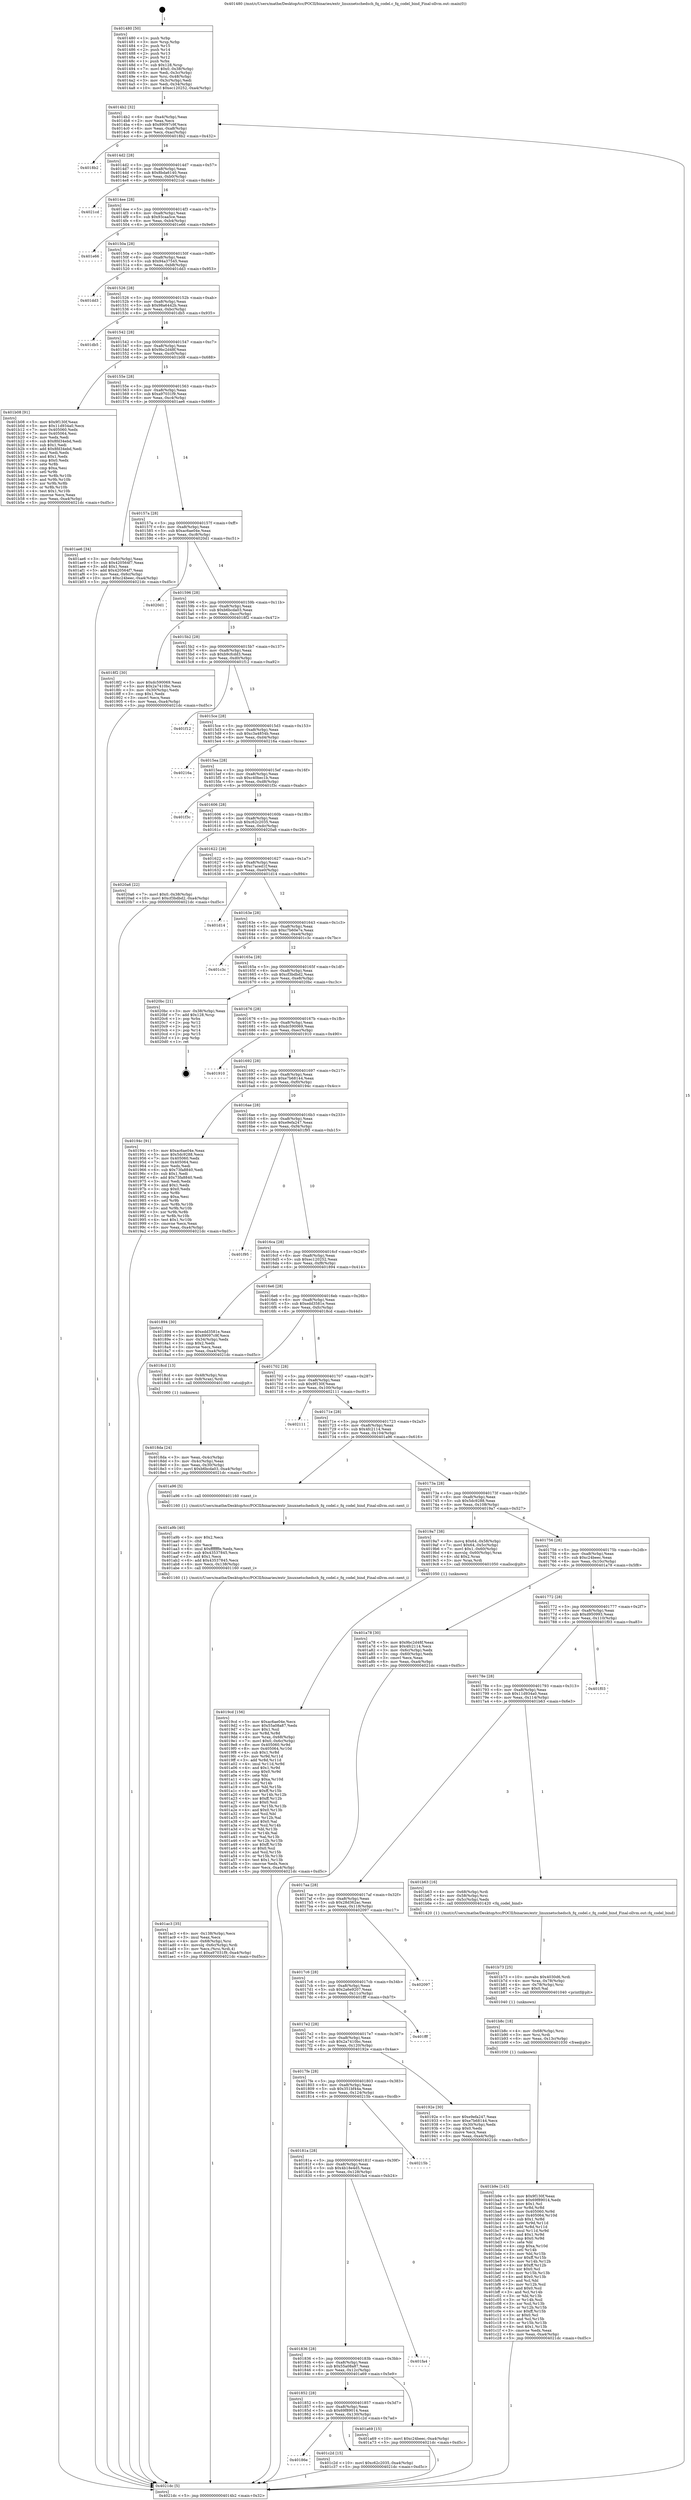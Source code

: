 digraph "0x401480" {
  label = "0x401480 (/mnt/c/Users/mathe/Desktop/tcc/POCII/binaries/extr_linuxnetschedsch_fq_codel.c_fq_codel_bind_Final-ollvm.out::main(0))"
  labelloc = "t"
  node[shape=record]

  Entry [label="",width=0.3,height=0.3,shape=circle,fillcolor=black,style=filled]
  "0x4014b2" [label="{
     0x4014b2 [32]\l
     | [instrs]\l
     &nbsp;&nbsp;0x4014b2 \<+6\>: mov -0xa4(%rbp),%eax\l
     &nbsp;&nbsp;0x4014b8 \<+2\>: mov %eax,%ecx\l
     &nbsp;&nbsp;0x4014ba \<+6\>: sub $0x89097c9f,%ecx\l
     &nbsp;&nbsp;0x4014c0 \<+6\>: mov %eax,-0xa8(%rbp)\l
     &nbsp;&nbsp;0x4014c6 \<+6\>: mov %ecx,-0xac(%rbp)\l
     &nbsp;&nbsp;0x4014cc \<+6\>: je 00000000004018b2 \<main+0x432\>\l
  }"]
  "0x4018b2" [label="{
     0x4018b2\l
  }", style=dashed]
  "0x4014d2" [label="{
     0x4014d2 [28]\l
     | [instrs]\l
     &nbsp;&nbsp;0x4014d2 \<+5\>: jmp 00000000004014d7 \<main+0x57\>\l
     &nbsp;&nbsp;0x4014d7 \<+6\>: mov -0xa8(%rbp),%eax\l
     &nbsp;&nbsp;0x4014dd \<+5\>: sub $0x8bda6140,%eax\l
     &nbsp;&nbsp;0x4014e2 \<+6\>: mov %eax,-0xb0(%rbp)\l
     &nbsp;&nbsp;0x4014e8 \<+6\>: je 00000000004021cd \<main+0xd4d\>\l
  }"]
  Exit [label="",width=0.3,height=0.3,shape=circle,fillcolor=black,style=filled,peripheries=2]
  "0x4021cd" [label="{
     0x4021cd\l
  }", style=dashed]
  "0x4014ee" [label="{
     0x4014ee [28]\l
     | [instrs]\l
     &nbsp;&nbsp;0x4014ee \<+5\>: jmp 00000000004014f3 \<main+0x73\>\l
     &nbsp;&nbsp;0x4014f3 \<+6\>: mov -0xa8(%rbp),%eax\l
     &nbsp;&nbsp;0x4014f9 \<+5\>: sub $0x93caa5ce,%eax\l
     &nbsp;&nbsp;0x4014fe \<+6\>: mov %eax,-0xb4(%rbp)\l
     &nbsp;&nbsp;0x401504 \<+6\>: je 0000000000401e66 \<main+0x9e6\>\l
  }"]
  "0x40186e" [label="{
     0x40186e\l
  }", style=dashed]
  "0x401e66" [label="{
     0x401e66\l
  }", style=dashed]
  "0x40150a" [label="{
     0x40150a [28]\l
     | [instrs]\l
     &nbsp;&nbsp;0x40150a \<+5\>: jmp 000000000040150f \<main+0x8f\>\l
     &nbsp;&nbsp;0x40150f \<+6\>: mov -0xa8(%rbp),%eax\l
     &nbsp;&nbsp;0x401515 \<+5\>: sub $0x94a37545,%eax\l
     &nbsp;&nbsp;0x40151a \<+6\>: mov %eax,-0xb8(%rbp)\l
     &nbsp;&nbsp;0x401520 \<+6\>: je 0000000000401dd3 \<main+0x953\>\l
  }"]
  "0x401c2d" [label="{
     0x401c2d [15]\l
     | [instrs]\l
     &nbsp;&nbsp;0x401c2d \<+10\>: movl $0xc62c2035,-0xa4(%rbp)\l
     &nbsp;&nbsp;0x401c37 \<+5\>: jmp 00000000004021dc \<main+0xd5c\>\l
  }"]
  "0x401dd3" [label="{
     0x401dd3\l
  }", style=dashed]
  "0x401526" [label="{
     0x401526 [28]\l
     | [instrs]\l
     &nbsp;&nbsp;0x401526 \<+5\>: jmp 000000000040152b \<main+0xab\>\l
     &nbsp;&nbsp;0x40152b \<+6\>: mov -0xa8(%rbp),%eax\l
     &nbsp;&nbsp;0x401531 \<+5\>: sub $0x98a6442b,%eax\l
     &nbsp;&nbsp;0x401536 \<+6\>: mov %eax,-0xbc(%rbp)\l
     &nbsp;&nbsp;0x40153c \<+6\>: je 0000000000401db5 \<main+0x935\>\l
  }"]
  "0x401b9e" [label="{
     0x401b9e [143]\l
     | [instrs]\l
     &nbsp;&nbsp;0x401b9e \<+5\>: mov $0x9f130f,%eax\l
     &nbsp;&nbsp;0x401ba3 \<+5\>: mov $0x69f89014,%edx\l
     &nbsp;&nbsp;0x401ba8 \<+2\>: mov $0x1,%cl\l
     &nbsp;&nbsp;0x401baa \<+3\>: xor %r8d,%r8d\l
     &nbsp;&nbsp;0x401bad \<+8\>: mov 0x405060,%r9d\l
     &nbsp;&nbsp;0x401bb5 \<+8\>: mov 0x405064,%r10d\l
     &nbsp;&nbsp;0x401bbd \<+4\>: sub $0x1,%r8d\l
     &nbsp;&nbsp;0x401bc1 \<+3\>: mov %r9d,%r11d\l
     &nbsp;&nbsp;0x401bc4 \<+3\>: add %r8d,%r11d\l
     &nbsp;&nbsp;0x401bc7 \<+4\>: imul %r11d,%r9d\l
     &nbsp;&nbsp;0x401bcb \<+4\>: and $0x1,%r9d\l
     &nbsp;&nbsp;0x401bcf \<+4\>: cmp $0x0,%r9d\l
     &nbsp;&nbsp;0x401bd3 \<+3\>: sete %bl\l
     &nbsp;&nbsp;0x401bd6 \<+4\>: cmp $0xa,%r10d\l
     &nbsp;&nbsp;0x401bda \<+4\>: setl %r14b\l
     &nbsp;&nbsp;0x401bde \<+3\>: mov %bl,%r15b\l
     &nbsp;&nbsp;0x401be1 \<+4\>: xor $0xff,%r15b\l
     &nbsp;&nbsp;0x401be5 \<+3\>: mov %r14b,%r12b\l
     &nbsp;&nbsp;0x401be8 \<+4\>: xor $0xff,%r12b\l
     &nbsp;&nbsp;0x401bec \<+3\>: xor $0x0,%cl\l
     &nbsp;&nbsp;0x401bef \<+3\>: mov %r15b,%r13b\l
     &nbsp;&nbsp;0x401bf2 \<+4\>: and $0x0,%r13b\l
     &nbsp;&nbsp;0x401bf6 \<+2\>: and %cl,%bl\l
     &nbsp;&nbsp;0x401bf8 \<+3\>: mov %r12b,%sil\l
     &nbsp;&nbsp;0x401bfb \<+4\>: and $0x0,%sil\l
     &nbsp;&nbsp;0x401bff \<+3\>: and %cl,%r14b\l
     &nbsp;&nbsp;0x401c02 \<+3\>: or %bl,%r13b\l
     &nbsp;&nbsp;0x401c05 \<+3\>: or %r14b,%sil\l
     &nbsp;&nbsp;0x401c08 \<+3\>: xor %sil,%r13b\l
     &nbsp;&nbsp;0x401c0b \<+3\>: or %r12b,%r15b\l
     &nbsp;&nbsp;0x401c0e \<+4\>: xor $0xff,%r15b\l
     &nbsp;&nbsp;0x401c12 \<+3\>: or $0x0,%cl\l
     &nbsp;&nbsp;0x401c15 \<+3\>: and %cl,%r15b\l
     &nbsp;&nbsp;0x401c18 \<+3\>: or %r15b,%r13b\l
     &nbsp;&nbsp;0x401c1b \<+4\>: test $0x1,%r13b\l
     &nbsp;&nbsp;0x401c1f \<+3\>: cmovne %edx,%eax\l
     &nbsp;&nbsp;0x401c22 \<+6\>: mov %eax,-0xa4(%rbp)\l
     &nbsp;&nbsp;0x401c28 \<+5\>: jmp 00000000004021dc \<main+0xd5c\>\l
  }"]
  "0x401db5" [label="{
     0x401db5\l
  }", style=dashed]
  "0x401542" [label="{
     0x401542 [28]\l
     | [instrs]\l
     &nbsp;&nbsp;0x401542 \<+5\>: jmp 0000000000401547 \<main+0xc7\>\l
     &nbsp;&nbsp;0x401547 \<+6\>: mov -0xa8(%rbp),%eax\l
     &nbsp;&nbsp;0x40154d \<+5\>: sub $0x9bc2d48f,%eax\l
     &nbsp;&nbsp;0x401552 \<+6\>: mov %eax,-0xc0(%rbp)\l
     &nbsp;&nbsp;0x401558 \<+6\>: je 0000000000401b08 \<main+0x688\>\l
  }"]
  "0x401b8c" [label="{
     0x401b8c [18]\l
     | [instrs]\l
     &nbsp;&nbsp;0x401b8c \<+4\>: mov -0x68(%rbp),%rsi\l
     &nbsp;&nbsp;0x401b90 \<+3\>: mov %rsi,%rdi\l
     &nbsp;&nbsp;0x401b93 \<+6\>: mov %eax,-0x13c(%rbp)\l
     &nbsp;&nbsp;0x401b99 \<+5\>: call 0000000000401030 \<free@plt\>\l
     | [calls]\l
     &nbsp;&nbsp;0x401030 \{1\} (unknown)\l
  }"]
  "0x401b08" [label="{
     0x401b08 [91]\l
     | [instrs]\l
     &nbsp;&nbsp;0x401b08 \<+5\>: mov $0x9f130f,%eax\l
     &nbsp;&nbsp;0x401b0d \<+5\>: mov $0x11d934a0,%ecx\l
     &nbsp;&nbsp;0x401b12 \<+7\>: mov 0x405060,%edx\l
     &nbsp;&nbsp;0x401b19 \<+7\>: mov 0x405064,%esi\l
     &nbsp;&nbsp;0x401b20 \<+2\>: mov %edx,%edi\l
     &nbsp;&nbsp;0x401b22 \<+6\>: sub $0x8fd34ebd,%edi\l
     &nbsp;&nbsp;0x401b28 \<+3\>: sub $0x1,%edi\l
     &nbsp;&nbsp;0x401b2b \<+6\>: add $0x8fd34ebd,%edi\l
     &nbsp;&nbsp;0x401b31 \<+3\>: imul %edi,%edx\l
     &nbsp;&nbsp;0x401b34 \<+3\>: and $0x1,%edx\l
     &nbsp;&nbsp;0x401b37 \<+3\>: cmp $0x0,%edx\l
     &nbsp;&nbsp;0x401b3a \<+4\>: sete %r8b\l
     &nbsp;&nbsp;0x401b3e \<+3\>: cmp $0xa,%esi\l
     &nbsp;&nbsp;0x401b41 \<+4\>: setl %r9b\l
     &nbsp;&nbsp;0x401b45 \<+3\>: mov %r8b,%r10b\l
     &nbsp;&nbsp;0x401b48 \<+3\>: and %r9b,%r10b\l
     &nbsp;&nbsp;0x401b4b \<+3\>: xor %r9b,%r8b\l
     &nbsp;&nbsp;0x401b4e \<+3\>: or %r8b,%r10b\l
     &nbsp;&nbsp;0x401b51 \<+4\>: test $0x1,%r10b\l
     &nbsp;&nbsp;0x401b55 \<+3\>: cmovne %ecx,%eax\l
     &nbsp;&nbsp;0x401b58 \<+6\>: mov %eax,-0xa4(%rbp)\l
     &nbsp;&nbsp;0x401b5e \<+5\>: jmp 00000000004021dc \<main+0xd5c\>\l
  }"]
  "0x40155e" [label="{
     0x40155e [28]\l
     | [instrs]\l
     &nbsp;&nbsp;0x40155e \<+5\>: jmp 0000000000401563 \<main+0xe3\>\l
     &nbsp;&nbsp;0x401563 \<+6\>: mov -0xa8(%rbp),%eax\l
     &nbsp;&nbsp;0x401569 \<+5\>: sub $0xa97031f9,%eax\l
     &nbsp;&nbsp;0x40156e \<+6\>: mov %eax,-0xc4(%rbp)\l
     &nbsp;&nbsp;0x401574 \<+6\>: je 0000000000401ae6 \<main+0x666\>\l
  }"]
  "0x401b73" [label="{
     0x401b73 [25]\l
     | [instrs]\l
     &nbsp;&nbsp;0x401b73 \<+10\>: movabs $0x4030d6,%rdi\l
     &nbsp;&nbsp;0x401b7d \<+4\>: mov %rax,-0x78(%rbp)\l
     &nbsp;&nbsp;0x401b81 \<+4\>: mov -0x78(%rbp),%rsi\l
     &nbsp;&nbsp;0x401b85 \<+2\>: mov $0x0,%al\l
     &nbsp;&nbsp;0x401b87 \<+5\>: call 0000000000401040 \<printf@plt\>\l
     | [calls]\l
     &nbsp;&nbsp;0x401040 \{1\} (unknown)\l
  }"]
  "0x401ae6" [label="{
     0x401ae6 [34]\l
     | [instrs]\l
     &nbsp;&nbsp;0x401ae6 \<+3\>: mov -0x6c(%rbp),%eax\l
     &nbsp;&nbsp;0x401ae9 \<+5\>: sub $0x420564f7,%eax\l
     &nbsp;&nbsp;0x401aee \<+3\>: add $0x1,%eax\l
     &nbsp;&nbsp;0x401af1 \<+5\>: add $0x420564f7,%eax\l
     &nbsp;&nbsp;0x401af6 \<+3\>: mov %eax,-0x6c(%rbp)\l
     &nbsp;&nbsp;0x401af9 \<+10\>: movl $0xc24beec,-0xa4(%rbp)\l
     &nbsp;&nbsp;0x401b03 \<+5\>: jmp 00000000004021dc \<main+0xd5c\>\l
  }"]
  "0x40157a" [label="{
     0x40157a [28]\l
     | [instrs]\l
     &nbsp;&nbsp;0x40157a \<+5\>: jmp 000000000040157f \<main+0xff\>\l
     &nbsp;&nbsp;0x40157f \<+6\>: mov -0xa8(%rbp),%eax\l
     &nbsp;&nbsp;0x401585 \<+5\>: sub $0xac6ae04e,%eax\l
     &nbsp;&nbsp;0x40158a \<+6\>: mov %eax,-0xc8(%rbp)\l
     &nbsp;&nbsp;0x401590 \<+6\>: je 00000000004020d1 \<main+0xc51\>\l
  }"]
  "0x401ac3" [label="{
     0x401ac3 [35]\l
     | [instrs]\l
     &nbsp;&nbsp;0x401ac3 \<+6\>: mov -0x138(%rbp),%ecx\l
     &nbsp;&nbsp;0x401ac9 \<+3\>: imul %eax,%ecx\l
     &nbsp;&nbsp;0x401acc \<+4\>: mov -0x68(%rbp),%rsi\l
     &nbsp;&nbsp;0x401ad0 \<+4\>: movslq -0x6c(%rbp),%rdi\l
     &nbsp;&nbsp;0x401ad4 \<+3\>: mov %ecx,(%rsi,%rdi,4)\l
     &nbsp;&nbsp;0x401ad7 \<+10\>: movl $0xa97031f9,-0xa4(%rbp)\l
     &nbsp;&nbsp;0x401ae1 \<+5\>: jmp 00000000004021dc \<main+0xd5c\>\l
  }"]
  "0x4020d1" [label="{
     0x4020d1\l
  }", style=dashed]
  "0x401596" [label="{
     0x401596 [28]\l
     | [instrs]\l
     &nbsp;&nbsp;0x401596 \<+5\>: jmp 000000000040159b \<main+0x11b\>\l
     &nbsp;&nbsp;0x40159b \<+6\>: mov -0xa8(%rbp),%eax\l
     &nbsp;&nbsp;0x4015a1 \<+5\>: sub $0xb6bcda03,%eax\l
     &nbsp;&nbsp;0x4015a6 \<+6\>: mov %eax,-0xcc(%rbp)\l
     &nbsp;&nbsp;0x4015ac \<+6\>: je 00000000004018f2 \<main+0x472\>\l
  }"]
  "0x401a9b" [label="{
     0x401a9b [40]\l
     | [instrs]\l
     &nbsp;&nbsp;0x401a9b \<+5\>: mov $0x2,%ecx\l
     &nbsp;&nbsp;0x401aa0 \<+1\>: cltd\l
     &nbsp;&nbsp;0x401aa1 \<+2\>: idiv %ecx\l
     &nbsp;&nbsp;0x401aa3 \<+6\>: imul $0xfffffffe,%edx,%ecx\l
     &nbsp;&nbsp;0x401aa9 \<+6\>: sub $0x43537845,%ecx\l
     &nbsp;&nbsp;0x401aaf \<+3\>: add $0x1,%ecx\l
     &nbsp;&nbsp;0x401ab2 \<+6\>: add $0x43537845,%ecx\l
     &nbsp;&nbsp;0x401ab8 \<+6\>: mov %ecx,-0x138(%rbp)\l
     &nbsp;&nbsp;0x401abe \<+5\>: call 0000000000401160 \<next_i\>\l
     | [calls]\l
     &nbsp;&nbsp;0x401160 \{1\} (/mnt/c/Users/mathe/Desktop/tcc/POCII/binaries/extr_linuxnetschedsch_fq_codel.c_fq_codel_bind_Final-ollvm.out::next_i)\l
  }"]
  "0x4018f2" [label="{
     0x4018f2 [30]\l
     | [instrs]\l
     &nbsp;&nbsp;0x4018f2 \<+5\>: mov $0xdc590069,%eax\l
     &nbsp;&nbsp;0x4018f7 \<+5\>: mov $0x2a7410bc,%ecx\l
     &nbsp;&nbsp;0x4018fc \<+3\>: mov -0x30(%rbp),%edx\l
     &nbsp;&nbsp;0x4018ff \<+3\>: cmp $0x1,%edx\l
     &nbsp;&nbsp;0x401902 \<+3\>: cmovl %ecx,%eax\l
     &nbsp;&nbsp;0x401905 \<+6\>: mov %eax,-0xa4(%rbp)\l
     &nbsp;&nbsp;0x40190b \<+5\>: jmp 00000000004021dc \<main+0xd5c\>\l
  }"]
  "0x4015b2" [label="{
     0x4015b2 [28]\l
     | [instrs]\l
     &nbsp;&nbsp;0x4015b2 \<+5\>: jmp 00000000004015b7 \<main+0x137\>\l
     &nbsp;&nbsp;0x4015b7 \<+6\>: mov -0xa8(%rbp),%eax\l
     &nbsp;&nbsp;0x4015bd \<+5\>: sub $0xb9cfcdd3,%eax\l
     &nbsp;&nbsp;0x4015c2 \<+6\>: mov %eax,-0xd0(%rbp)\l
     &nbsp;&nbsp;0x4015c8 \<+6\>: je 0000000000401f12 \<main+0xa92\>\l
  }"]
  "0x401852" [label="{
     0x401852 [28]\l
     | [instrs]\l
     &nbsp;&nbsp;0x401852 \<+5\>: jmp 0000000000401857 \<main+0x3d7\>\l
     &nbsp;&nbsp;0x401857 \<+6\>: mov -0xa8(%rbp),%eax\l
     &nbsp;&nbsp;0x40185d \<+5\>: sub $0x69f89014,%eax\l
     &nbsp;&nbsp;0x401862 \<+6\>: mov %eax,-0x130(%rbp)\l
     &nbsp;&nbsp;0x401868 \<+6\>: je 0000000000401c2d \<main+0x7ad\>\l
  }"]
  "0x401f12" [label="{
     0x401f12\l
  }", style=dashed]
  "0x4015ce" [label="{
     0x4015ce [28]\l
     | [instrs]\l
     &nbsp;&nbsp;0x4015ce \<+5\>: jmp 00000000004015d3 \<main+0x153\>\l
     &nbsp;&nbsp;0x4015d3 \<+6\>: mov -0xa8(%rbp),%eax\l
     &nbsp;&nbsp;0x4015d9 \<+5\>: sub $0xc3a4854b,%eax\l
     &nbsp;&nbsp;0x4015de \<+6\>: mov %eax,-0xd4(%rbp)\l
     &nbsp;&nbsp;0x4015e4 \<+6\>: je 000000000040216a \<main+0xcea\>\l
  }"]
  "0x401a69" [label="{
     0x401a69 [15]\l
     | [instrs]\l
     &nbsp;&nbsp;0x401a69 \<+10\>: movl $0xc24beec,-0xa4(%rbp)\l
     &nbsp;&nbsp;0x401a73 \<+5\>: jmp 00000000004021dc \<main+0xd5c\>\l
  }"]
  "0x40216a" [label="{
     0x40216a\l
  }", style=dashed]
  "0x4015ea" [label="{
     0x4015ea [28]\l
     | [instrs]\l
     &nbsp;&nbsp;0x4015ea \<+5\>: jmp 00000000004015ef \<main+0x16f\>\l
     &nbsp;&nbsp;0x4015ef \<+6\>: mov -0xa8(%rbp),%eax\l
     &nbsp;&nbsp;0x4015f5 \<+5\>: sub $0xc40bec1b,%eax\l
     &nbsp;&nbsp;0x4015fa \<+6\>: mov %eax,-0xd8(%rbp)\l
     &nbsp;&nbsp;0x401600 \<+6\>: je 0000000000401f3c \<main+0xabc\>\l
  }"]
  "0x401836" [label="{
     0x401836 [28]\l
     | [instrs]\l
     &nbsp;&nbsp;0x401836 \<+5\>: jmp 000000000040183b \<main+0x3bb\>\l
     &nbsp;&nbsp;0x40183b \<+6\>: mov -0xa8(%rbp),%eax\l
     &nbsp;&nbsp;0x401841 \<+5\>: sub $0x55a08a87,%eax\l
     &nbsp;&nbsp;0x401846 \<+6\>: mov %eax,-0x12c(%rbp)\l
     &nbsp;&nbsp;0x40184c \<+6\>: je 0000000000401a69 \<main+0x5e9\>\l
  }"]
  "0x401f3c" [label="{
     0x401f3c\l
  }", style=dashed]
  "0x401606" [label="{
     0x401606 [28]\l
     | [instrs]\l
     &nbsp;&nbsp;0x401606 \<+5\>: jmp 000000000040160b \<main+0x18b\>\l
     &nbsp;&nbsp;0x40160b \<+6\>: mov -0xa8(%rbp),%eax\l
     &nbsp;&nbsp;0x401611 \<+5\>: sub $0xc62c2035,%eax\l
     &nbsp;&nbsp;0x401616 \<+6\>: mov %eax,-0xdc(%rbp)\l
     &nbsp;&nbsp;0x40161c \<+6\>: je 00000000004020a6 \<main+0xc26\>\l
  }"]
  "0x401fa4" [label="{
     0x401fa4\l
  }", style=dashed]
  "0x4020a6" [label="{
     0x4020a6 [22]\l
     | [instrs]\l
     &nbsp;&nbsp;0x4020a6 \<+7\>: movl $0x0,-0x38(%rbp)\l
     &nbsp;&nbsp;0x4020ad \<+10\>: movl $0xcf3bdbd2,-0xa4(%rbp)\l
     &nbsp;&nbsp;0x4020b7 \<+5\>: jmp 00000000004021dc \<main+0xd5c\>\l
  }"]
  "0x401622" [label="{
     0x401622 [28]\l
     | [instrs]\l
     &nbsp;&nbsp;0x401622 \<+5\>: jmp 0000000000401627 \<main+0x1a7\>\l
     &nbsp;&nbsp;0x401627 \<+6\>: mov -0xa8(%rbp),%eax\l
     &nbsp;&nbsp;0x40162d \<+5\>: sub $0xc7aced1f,%eax\l
     &nbsp;&nbsp;0x401632 \<+6\>: mov %eax,-0xe0(%rbp)\l
     &nbsp;&nbsp;0x401638 \<+6\>: je 0000000000401d14 \<main+0x894\>\l
  }"]
  "0x40181a" [label="{
     0x40181a [28]\l
     | [instrs]\l
     &nbsp;&nbsp;0x40181a \<+5\>: jmp 000000000040181f \<main+0x39f\>\l
     &nbsp;&nbsp;0x40181f \<+6\>: mov -0xa8(%rbp),%eax\l
     &nbsp;&nbsp;0x401825 \<+5\>: sub $0x4b18e4d5,%eax\l
     &nbsp;&nbsp;0x40182a \<+6\>: mov %eax,-0x128(%rbp)\l
     &nbsp;&nbsp;0x401830 \<+6\>: je 0000000000401fa4 \<main+0xb24\>\l
  }"]
  "0x401d14" [label="{
     0x401d14\l
  }", style=dashed]
  "0x40163e" [label="{
     0x40163e [28]\l
     | [instrs]\l
     &nbsp;&nbsp;0x40163e \<+5\>: jmp 0000000000401643 \<main+0x1c3\>\l
     &nbsp;&nbsp;0x401643 \<+6\>: mov -0xa8(%rbp),%eax\l
     &nbsp;&nbsp;0x401649 \<+5\>: sub $0xc7b60e7e,%eax\l
     &nbsp;&nbsp;0x40164e \<+6\>: mov %eax,-0xe4(%rbp)\l
     &nbsp;&nbsp;0x401654 \<+6\>: je 0000000000401c3c \<main+0x7bc\>\l
  }"]
  "0x40215b" [label="{
     0x40215b\l
  }", style=dashed]
  "0x401c3c" [label="{
     0x401c3c\l
  }", style=dashed]
  "0x40165a" [label="{
     0x40165a [28]\l
     | [instrs]\l
     &nbsp;&nbsp;0x40165a \<+5\>: jmp 000000000040165f \<main+0x1df\>\l
     &nbsp;&nbsp;0x40165f \<+6\>: mov -0xa8(%rbp),%eax\l
     &nbsp;&nbsp;0x401665 \<+5\>: sub $0xcf3bdbd2,%eax\l
     &nbsp;&nbsp;0x40166a \<+6\>: mov %eax,-0xe8(%rbp)\l
     &nbsp;&nbsp;0x401670 \<+6\>: je 00000000004020bc \<main+0xc3c\>\l
  }"]
  "0x4019cd" [label="{
     0x4019cd [156]\l
     | [instrs]\l
     &nbsp;&nbsp;0x4019cd \<+5\>: mov $0xac6ae04e,%ecx\l
     &nbsp;&nbsp;0x4019d2 \<+5\>: mov $0x55a08a87,%edx\l
     &nbsp;&nbsp;0x4019d7 \<+3\>: mov $0x1,%sil\l
     &nbsp;&nbsp;0x4019da \<+3\>: xor %r8d,%r8d\l
     &nbsp;&nbsp;0x4019dd \<+4\>: mov %rax,-0x68(%rbp)\l
     &nbsp;&nbsp;0x4019e1 \<+7\>: movl $0x0,-0x6c(%rbp)\l
     &nbsp;&nbsp;0x4019e8 \<+8\>: mov 0x405060,%r9d\l
     &nbsp;&nbsp;0x4019f0 \<+8\>: mov 0x405064,%r10d\l
     &nbsp;&nbsp;0x4019f8 \<+4\>: sub $0x1,%r8d\l
     &nbsp;&nbsp;0x4019fc \<+3\>: mov %r9d,%r11d\l
     &nbsp;&nbsp;0x4019ff \<+3\>: add %r8d,%r11d\l
     &nbsp;&nbsp;0x401a02 \<+4\>: imul %r11d,%r9d\l
     &nbsp;&nbsp;0x401a06 \<+4\>: and $0x1,%r9d\l
     &nbsp;&nbsp;0x401a0a \<+4\>: cmp $0x0,%r9d\l
     &nbsp;&nbsp;0x401a0e \<+3\>: sete %bl\l
     &nbsp;&nbsp;0x401a11 \<+4\>: cmp $0xa,%r10d\l
     &nbsp;&nbsp;0x401a15 \<+4\>: setl %r14b\l
     &nbsp;&nbsp;0x401a19 \<+3\>: mov %bl,%r15b\l
     &nbsp;&nbsp;0x401a1c \<+4\>: xor $0xff,%r15b\l
     &nbsp;&nbsp;0x401a20 \<+3\>: mov %r14b,%r12b\l
     &nbsp;&nbsp;0x401a23 \<+4\>: xor $0xff,%r12b\l
     &nbsp;&nbsp;0x401a27 \<+4\>: xor $0x0,%sil\l
     &nbsp;&nbsp;0x401a2b \<+3\>: mov %r15b,%r13b\l
     &nbsp;&nbsp;0x401a2e \<+4\>: and $0x0,%r13b\l
     &nbsp;&nbsp;0x401a32 \<+3\>: and %sil,%bl\l
     &nbsp;&nbsp;0x401a35 \<+3\>: mov %r12b,%al\l
     &nbsp;&nbsp;0x401a38 \<+2\>: and $0x0,%al\l
     &nbsp;&nbsp;0x401a3a \<+3\>: and %sil,%r14b\l
     &nbsp;&nbsp;0x401a3d \<+3\>: or %bl,%r13b\l
     &nbsp;&nbsp;0x401a40 \<+3\>: or %r14b,%al\l
     &nbsp;&nbsp;0x401a43 \<+3\>: xor %al,%r13b\l
     &nbsp;&nbsp;0x401a46 \<+3\>: or %r12b,%r15b\l
     &nbsp;&nbsp;0x401a49 \<+4\>: xor $0xff,%r15b\l
     &nbsp;&nbsp;0x401a4d \<+4\>: or $0x0,%sil\l
     &nbsp;&nbsp;0x401a51 \<+3\>: and %sil,%r15b\l
     &nbsp;&nbsp;0x401a54 \<+3\>: or %r15b,%r13b\l
     &nbsp;&nbsp;0x401a57 \<+4\>: test $0x1,%r13b\l
     &nbsp;&nbsp;0x401a5b \<+3\>: cmovne %edx,%ecx\l
     &nbsp;&nbsp;0x401a5e \<+6\>: mov %ecx,-0xa4(%rbp)\l
     &nbsp;&nbsp;0x401a64 \<+5\>: jmp 00000000004021dc \<main+0xd5c\>\l
  }"]
  "0x4020bc" [label="{
     0x4020bc [21]\l
     | [instrs]\l
     &nbsp;&nbsp;0x4020bc \<+3\>: mov -0x38(%rbp),%eax\l
     &nbsp;&nbsp;0x4020bf \<+7\>: add $0x128,%rsp\l
     &nbsp;&nbsp;0x4020c6 \<+1\>: pop %rbx\l
     &nbsp;&nbsp;0x4020c7 \<+2\>: pop %r12\l
     &nbsp;&nbsp;0x4020c9 \<+2\>: pop %r13\l
     &nbsp;&nbsp;0x4020cb \<+2\>: pop %r14\l
     &nbsp;&nbsp;0x4020cd \<+2\>: pop %r15\l
     &nbsp;&nbsp;0x4020cf \<+1\>: pop %rbp\l
     &nbsp;&nbsp;0x4020d0 \<+1\>: ret\l
  }"]
  "0x401676" [label="{
     0x401676 [28]\l
     | [instrs]\l
     &nbsp;&nbsp;0x401676 \<+5\>: jmp 000000000040167b \<main+0x1fb\>\l
     &nbsp;&nbsp;0x40167b \<+6\>: mov -0xa8(%rbp),%eax\l
     &nbsp;&nbsp;0x401681 \<+5\>: sub $0xdc590069,%eax\l
     &nbsp;&nbsp;0x401686 \<+6\>: mov %eax,-0xec(%rbp)\l
     &nbsp;&nbsp;0x40168c \<+6\>: je 0000000000401910 \<main+0x490\>\l
  }"]
  "0x4017fe" [label="{
     0x4017fe [28]\l
     | [instrs]\l
     &nbsp;&nbsp;0x4017fe \<+5\>: jmp 0000000000401803 \<main+0x383\>\l
     &nbsp;&nbsp;0x401803 \<+6\>: mov -0xa8(%rbp),%eax\l
     &nbsp;&nbsp;0x401809 \<+5\>: sub $0x351bf44a,%eax\l
     &nbsp;&nbsp;0x40180e \<+6\>: mov %eax,-0x124(%rbp)\l
     &nbsp;&nbsp;0x401814 \<+6\>: je 000000000040215b \<main+0xcdb\>\l
  }"]
  "0x401910" [label="{
     0x401910\l
  }", style=dashed]
  "0x401692" [label="{
     0x401692 [28]\l
     | [instrs]\l
     &nbsp;&nbsp;0x401692 \<+5\>: jmp 0000000000401697 \<main+0x217\>\l
     &nbsp;&nbsp;0x401697 \<+6\>: mov -0xa8(%rbp),%eax\l
     &nbsp;&nbsp;0x40169d \<+5\>: sub $0xe7b68144,%eax\l
     &nbsp;&nbsp;0x4016a2 \<+6\>: mov %eax,-0xf0(%rbp)\l
     &nbsp;&nbsp;0x4016a8 \<+6\>: je 000000000040194c \<main+0x4cc\>\l
  }"]
  "0x40192e" [label="{
     0x40192e [30]\l
     | [instrs]\l
     &nbsp;&nbsp;0x40192e \<+5\>: mov $0xe9efa247,%eax\l
     &nbsp;&nbsp;0x401933 \<+5\>: mov $0xe7b68144,%ecx\l
     &nbsp;&nbsp;0x401938 \<+3\>: mov -0x30(%rbp),%edx\l
     &nbsp;&nbsp;0x40193b \<+3\>: cmp $0x0,%edx\l
     &nbsp;&nbsp;0x40193e \<+3\>: cmove %ecx,%eax\l
     &nbsp;&nbsp;0x401941 \<+6\>: mov %eax,-0xa4(%rbp)\l
     &nbsp;&nbsp;0x401947 \<+5\>: jmp 00000000004021dc \<main+0xd5c\>\l
  }"]
  "0x40194c" [label="{
     0x40194c [91]\l
     | [instrs]\l
     &nbsp;&nbsp;0x40194c \<+5\>: mov $0xac6ae04e,%eax\l
     &nbsp;&nbsp;0x401951 \<+5\>: mov $0x5dc9288,%ecx\l
     &nbsp;&nbsp;0x401956 \<+7\>: mov 0x405060,%edx\l
     &nbsp;&nbsp;0x40195d \<+7\>: mov 0x405064,%esi\l
     &nbsp;&nbsp;0x401964 \<+2\>: mov %edx,%edi\l
     &nbsp;&nbsp;0x401966 \<+6\>: sub $0x73fa8840,%edi\l
     &nbsp;&nbsp;0x40196c \<+3\>: sub $0x1,%edi\l
     &nbsp;&nbsp;0x40196f \<+6\>: add $0x73fa8840,%edi\l
     &nbsp;&nbsp;0x401975 \<+3\>: imul %edi,%edx\l
     &nbsp;&nbsp;0x401978 \<+3\>: and $0x1,%edx\l
     &nbsp;&nbsp;0x40197b \<+3\>: cmp $0x0,%edx\l
     &nbsp;&nbsp;0x40197e \<+4\>: sete %r8b\l
     &nbsp;&nbsp;0x401982 \<+3\>: cmp $0xa,%esi\l
     &nbsp;&nbsp;0x401985 \<+4\>: setl %r9b\l
     &nbsp;&nbsp;0x401989 \<+3\>: mov %r8b,%r10b\l
     &nbsp;&nbsp;0x40198c \<+3\>: and %r9b,%r10b\l
     &nbsp;&nbsp;0x40198f \<+3\>: xor %r9b,%r8b\l
     &nbsp;&nbsp;0x401992 \<+3\>: or %r8b,%r10b\l
     &nbsp;&nbsp;0x401995 \<+4\>: test $0x1,%r10b\l
     &nbsp;&nbsp;0x401999 \<+3\>: cmovne %ecx,%eax\l
     &nbsp;&nbsp;0x40199c \<+6\>: mov %eax,-0xa4(%rbp)\l
     &nbsp;&nbsp;0x4019a2 \<+5\>: jmp 00000000004021dc \<main+0xd5c\>\l
  }"]
  "0x4016ae" [label="{
     0x4016ae [28]\l
     | [instrs]\l
     &nbsp;&nbsp;0x4016ae \<+5\>: jmp 00000000004016b3 \<main+0x233\>\l
     &nbsp;&nbsp;0x4016b3 \<+6\>: mov -0xa8(%rbp),%eax\l
     &nbsp;&nbsp;0x4016b9 \<+5\>: sub $0xe9efa247,%eax\l
     &nbsp;&nbsp;0x4016be \<+6\>: mov %eax,-0xf4(%rbp)\l
     &nbsp;&nbsp;0x4016c4 \<+6\>: je 0000000000401f95 \<main+0xb15\>\l
  }"]
  "0x4017e2" [label="{
     0x4017e2 [28]\l
     | [instrs]\l
     &nbsp;&nbsp;0x4017e2 \<+5\>: jmp 00000000004017e7 \<main+0x367\>\l
     &nbsp;&nbsp;0x4017e7 \<+6\>: mov -0xa8(%rbp),%eax\l
     &nbsp;&nbsp;0x4017ed \<+5\>: sub $0x2a7410bc,%eax\l
     &nbsp;&nbsp;0x4017f2 \<+6\>: mov %eax,-0x120(%rbp)\l
     &nbsp;&nbsp;0x4017f8 \<+6\>: je 000000000040192e \<main+0x4ae\>\l
  }"]
  "0x401f95" [label="{
     0x401f95\l
  }", style=dashed]
  "0x4016ca" [label="{
     0x4016ca [28]\l
     | [instrs]\l
     &nbsp;&nbsp;0x4016ca \<+5\>: jmp 00000000004016cf \<main+0x24f\>\l
     &nbsp;&nbsp;0x4016cf \<+6\>: mov -0xa8(%rbp),%eax\l
     &nbsp;&nbsp;0x4016d5 \<+5\>: sub $0xec120252,%eax\l
     &nbsp;&nbsp;0x4016da \<+6\>: mov %eax,-0xf8(%rbp)\l
     &nbsp;&nbsp;0x4016e0 \<+6\>: je 0000000000401894 \<main+0x414\>\l
  }"]
  "0x401fff" [label="{
     0x401fff\l
  }", style=dashed]
  "0x401894" [label="{
     0x401894 [30]\l
     | [instrs]\l
     &nbsp;&nbsp;0x401894 \<+5\>: mov $0xedd3581e,%eax\l
     &nbsp;&nbsp;0x401899 \<+5\>: mov $0x89097c9f,%ecx\l
     &nbsp;&nbsp;0x40189e \<+3\>: mov -0x34(%rbp),%edx\l
     &nbsp;&nbsp;0x4018a1 \<+3\>: cmp $0x2,%edx\l
     &nbsp;&nbsp;0x4018a4 \<+3\>: cmovne %ecx,%eax\l
     &nbsp;&nbsp;0x4018a7 \<+6\>: mov %eax,-0xa4(%rbp)\l
     &nbsp;&nbsp;0x4018ad \<+5\>: jmp 00000000004021dc \<main+0xd5c\>\l
  }"]
  "0x4016e6" [label="{
     0x4016e6 [28]\l
     | [instrs]\l
     &nbsp;&nbsp;0x4016e6 \<+5\>: jmp 00000000004016eb \<main+0x26b\>\l
     &nbsp;&nbsp;0x4016eb \<+6\>: mov -0xa8(%rbp),%eax\l
     &nbsp;&nbsp;0x4016f1 \<+5\>: sub $0xedd3581e,%eax\l
     &nbsp;&nbsp;0x4016f6 \<+6\>: mov %eax,-0xfc(%rbp)\l
     &nbsp;&nbsp;0x4016fc \<+6\>: je 00000000004018cd \<main+0x44d\>\l
  }"]
  "0x4021dc" [label="{
     0x4021dc [5]\l
     | [instrs]\l
     &nbsp;&nbsp;0x4021dc \<+5\>: jmp 00000000004014b2 \<main+0x32\>\l
  }"]
  "0x401480" [label="{
     0x401480 [50]\l
     | [instrs]\l
     &nbsp;&nbsp;0x401480 \<+1\>: push %rbp\l
     &nbsp;&nbsp;0x401481 \<+3\>: mov %rsp,%rbp\l
     &nbsp;&nbsp;0x401484 \<+2\>: push %r15\l
     &nbsp;&nbsp;0x401486 \<+2\>: push %r14\l
     &nbsp;&nbsp;0x401488 \<+2\>: push %r13\l
     &nbsp;&nbsp;0x40148a \<+2\>: push %r12\l
     &nbsp;&nbsp;0x40148c \<+1\>: push %rbx\l
     &nbsp;&nbsp;0x40148d \<+7\>: sub $0x128,%rsp\l
     &nbsp;&nbsp;0x401494 \<+7\>: movl $0x0,-0x38(%rbp)\l
     &nbsp;&nbsp;0x40149b \<+3\>: mov %edi,-0x3c(%rbp)\l
     &nbsp;&nbsp;0x40149e \<+4\>: mov %rsi,-0x48(%rbp)\l
     &nbsp;&nbsp;0x4014a2 \<+3\>: mov -0x3c(%rbp),%edi\l
     &nbsp;&nbsp;0x4014a5 \<+3\>: mov %edi,-0x34(%rbp)\l
     &nbsp;&nbsp;0x4014a8 \<+10\>: movl $0xec120252,-0xa4(%rbp)\l
  }"]
  "0x4017c6" [label="{
     0x4017c6 [28]\l
     | [instrs]\l
     &nbsp;&nbsp;0x4017c6 \<+5\>: jmp 00000000004017cb \<main+0x34b\>\l
     &nbsp;&nbsp;0x4017cb \<+6\>: mov -0xa8(%rbp),%eax\l
     &nbsp;&nbsp;0x4017d1 \<+5\>: sub $0x2a6e9207,%eax\l
     &nbsp;&nbsp;0x4017d6 \<+6\>: mov %eax,-0x11c(%rbp)\l
     &nbsp;&nbsp;0x4017dc \<+6\>: je 0000000000401fff \<main+0xb7f\>\l
  }"]
  "0x4018cd" [label="{
     0x4018cd [13]\l
     | [instrs]\l
     &nbsp;&nbsp;0x4018cd \<+4\>: mov -0x48(%rbp),%rax\l
     &nbsp;&nbsp;0x4018d1 \<+4\>: mov 0x8(%rax),%rdi\l
     &nbsp;&nbsp;0x4018d5 \<+5\>: call 0000000000401060 \<atoi@plt\>\l
     | [calls]\l
     &nbsp;&nbsp;0x401060 \{1\} (unknown)\l
  }"]
  "0x401702" [label="{
     0x401702 [28]\l
     | [instrs]\l
     &nbsp;&nbsp;0x401702 \<+5\>: jmp 0000000000401707 \<main+0x287\>\l
     &nbsp;&nbsp;0x401707 \<+6\>: mov -0xa8(%rbp),%eax\l
     &nbsp;&nbsp;0x40170d \<+5\>: sub $0x9f130f,%eax\l
     &nbsp;&nbsp;0x401712 \<+6\>: mov %eax,-0x100(%rbp)\l
     &nbsp;&nbsp;0x401718 \<+6\>: je 0000000000402111 \<main+0xc91\>\l
  }"]
  "0x4018da" [label="{
     0x4018da [24]\l
     | [instrs]\l
     &nbsp;&nbsp;0x4018da \<+3\>: mov %eax,-0x4c(%rbp)\l
     &nbsp;&nbsp;0x4018dd \<+3\>: mov -0x4c(%rbp),%eax\l
     &nbsp;&nbsp;0x4018e0 \<+3\>: mov %eax,-0x30(%rbp)\l
     &nbsp;&nbsp;0x4018e3 \<+10\>: movl $0xb6bcda03,-0xa4(%rbp)\l
     &nbsp;&nbsp;0x4018ed \<+5\>: jmp 00000000004021dc \<main+0xd5c\>\l
  }"]
  "0x402097" [label="{
     0x402097\l
  }", style=dashed]
  "0x402111" [label="{
     0x402111\l
  }", style=dashed]
  "0x40171e" [label="{
     0x40171e [28]\l
     | [instrs]\l
     &nbsp;&nbsp;0x40171e \<+5\>: jmp 0000000000401723 \<main+0x2a3\>\l
     &nbsp;&nbsp;0x401723 \<+6\>: mov -0xa8(%rbp),%eax\l
     &nbsp;&nbsp;0x401729 \<+5\>: sub $0x4fc2114,%eax\l
     &nbsp;&nbsp;0x40172e \<+6\>: mov %eax,-0x104(%rbp)\l
     &nbsp;&nbsp;0x401734 \<+6\>: je 0000000000401a96 \<main+0x616\>\l
  }"]
  "0x4017aa" [label="{
     0x4017aa [28]\l
     | [instrs]\l
     &nbsp;&nbsp;0x4017aa \<+5\>: jmp 00000000004017af \<main+0x32f\>\l
     &nbsp;&nbsp;0x4017af \<+6\>: mov -0xa8(%rbp),%eax\l
     &nbsp;&nbsp;0x4017b5 \<+5\>: sub $0x28d362ac,%eax\l
     &nbsp;&nbsp;0x4017ba \<+6\>: mov %eax,-0x118(%rbp)\l
     &nbsp;&nbsp;0x4017c0 \<+6\>: je 0000000000402097 \<main+0xc17\>\l
  }"]
  "0x401a96" [label="{
     0x401a96 [5]\l
     | [instrs]\l
     &nbsp;&nbsp;0x401a96 \<+5\>: call 0000000000401160 \<next_i\>\l
     | [calls]\l
     &nbsp;&nbsp;0x401160 \{1\} (/mnt/c/Users/mathe/Desktop/tcc/POCII/binaries/extr_linuxnetschedsch_fq_codel.c_fq_codel_bind_Final-ollvm.out::next_i)\l
  }"]
  "0x40173a" [label="{
     0x40173a [28]\l
     | [instrs]\l
     &nbsp;&nbsp;0x40173a \<+5\>: jmp 000000000040173f \<main+0x2bf\>\l
     &nbsp;&nbsp;0x40173f \<+6\>: mov -0xa8(%rbp),%eax\l
     &nbsp;&nbsp;0x401745 \<+5\>: sub $0x5dc9288,%eax\l
     &nbsp;&nbsp;0x40174a \<+6\>: mov %eax,-0x108(%rbp)\l
     &nbsp;&nbsp;0x401750 \<+6\>: je 00000000004019a7 \<main+0x527\>\l
  }"]
  "0x401b63" [label="{
     0x401b63 [16]\l
     | [instrs]\l
     &nbsp;&nbsp;0x401b63 \<+4\>: mov -0x68(%rbp),%rdi\l
     &nbsp;&nbsp;0x401b67 \<+4\>: mov -0x58(%rbp),%rsi\l
     &nbsp;&nbsp;0x401b6b \<+3\>: mov -0x5c(%rbp),%edx\l
     &nbsp;&nbsp;0x401b6e \<+5\>: call 0000000000401420 \<fq_codel_bind\>\l
     | [calls]\l
     &nbsp;&nbsp;0x401420 \{1\} (/mnt/c/Users/mathe/Desktop/tcc/POCII/binaries/extr_linuxnetschedsch_fq_codel.c_fq_codel_bind_Final-ollvm.out::fq_codel_bind)\l
  }"]
  "0x4019a7" [label="{
     0x4019a7 [38]\l
     | [instrs]\l
     &nbsp;&nbsp;0x4019a7 \<+8\>: movq $0x64,-0x58(%rbp)\l
     &nbsp;&nbsp;0x4019af \<+7\>: movl $0x64,-0x5c(%rbp)\l
     &nbsp;&nbsp;0x4019b6 \<+7\>: movl $0x1,-0x60(%rbp)\l
     &nbsp;&nbsp;0x4019bd \<+4\>: movslq -0x60(%rbp),%rax\l
     &nbsp;&nbsp;0x4019c1 \<+4\>: shl $0x2,%rax\l
     &nbsp;&nbsp;0x4019c5 \<+3\>: mov %rax,%rdi\l
     &nbsp;&nbsp;0x4019c8 \<+5\>: call 0000000000401050 \<malloc@plt\>\l
     | [calls]\l
     &nbsp;&nbsp;0x401050 \{1\} (unknown)\l
  }"]
  "0x401756" [label="{
     0x401756 [28]\l
     | [instrs]\l
     &nbsp;&nbsp;0x401756 \<+5\>: jmp 000000000040175b \<main+0x2db\>\l
     &nbsp;&nbsp;0x40175b \<+6\>: mov -0xa8(%rbp),%eax\l
     &nbsp;&nbsp;0x401761 \<+5\>: sub $0xc24beec,%eax\l
     &nbsp;&nbsp;0x401766 \<+6\>: mov %eax,-0x10c(%rbp)\l
     &nbsp;&nbsp;0x40176c \<+6\>: je 0000000000401a78 \<main+0x5f8\>\l
  }"]
  "0x40178e" [label="{
     0x40178e [28]\l
     | [instrs]\l
     &nbsp;&nbsp;0x40178e \<+5\>: jmp 0000000000401793 \<main+0x313\>\l
     &nbsp;&nbsp;0x401793 \<+6\>: mov -0xa8(%rbp),%eax\l
     &nbsp;&nbsp;0x401799 \<+5\>: sub $0x11d934a0,%eax\l
     &nbsp;&nbsp;0x40179e \<+6\>: mov %eax,-0x114(%rbp)\l
     &nbsp;&nbsp;0x4017a4 \<+6\>: je 0000000000401b63 \<main+0x6e3\>\l
  }"]
  "0x401a78" [label="{
     0x401a78 [30]\l
     | [instrs]\l
     &nbsp;&nbsp;0x401a78 \<+5\>: mov $0x9bc2d48f,%eax\l
     &nbsp;&nbsp;0x401a7d \<+5\>: mov $0x4fc2114,%ecx\l
     &nbsp;&nbsp;0x401a82 \<+3\>: mov -0x6c(%rbp),%edx\l
     &nbsp;&nbsp;0x401a85 \<+3\>: cmp -0x60(%rbp),%edx\l
     &nbsp;&nbsp;0x401a88 \<+3\>: cmovl %ecx,%eax\l
     &nbsp;&nbsp;0x401a8b \<+6\>: mov %eax,-0xa4(%rbp)\l
     &nbsp;&nbsp;0x401a91 \<+5\>: jmp 00000000004021dc \<main+0xd5c\>\l
  }"]
  "0x401772" [label="{
     0x401772 [28]\l
     | [instrs]\l
     &nbsp;&nbsp;0x401772 \<+5\>: jmp 0000000000401777 \<main+0x2f7\>\l
     &nbsp;&nbsp;0x401777 \<+6\>: mov -0xa8(%rbp),%eax\l
     &nbsp;&nbsp;0x40177d \<+5\>: sub $0xd950993,%eax\l
     &nbsp;&nbsp;0x401782 \<+6\>: mov %eax,-0x110(%rbp)\l
     &nbsp;&nbsp;0x401788 \<+6\>: je 0000000000401f03 \<main+0xa83\>\l
  }"]
  "0x401f03" [label="{
     0x401f03\l
  }", style=dashed]
  Entry -> "0x401480" [label=" 1"]
  "0x4014b2" -> "0x4018b2" [label=" 0"]
  "0x4014b2" -> "0x4014d2" [label=" 16"]
  "0x4020bc" -> Exit [label=" 1"]
  "0x4014d2" -> "0x4021cd" [label=" 0"]
  "0x4014d2" -> "0x4014ee" [label=" 16"]
  "0x4020a6" -> "0x4021dc" [label=" 1"]
  "0x4014ee" -> "0x401e66" [label=" 0"]
  "0x4014ee" -> "0x40150a" [label=" 16"]
  "0x401c2d" -> "0x4021dc" [label=" 1"]
  "0x40150a" -> "0x401dd3" [label=" 0"]
  "0x40150a" -> "0x401526" [label=" 16"]
  "0x401852" -> "0x40186e" [label=" 0"]
  "0x401526" -> "0x401db5" [label=" 0"]
  "0x401526" -> "0x401542" [label=" 16"]
  "0x401852" -> "0x401c2d" [label=" 1"]
  "0x401542" -> "0x401b08" [label=" 1"]
  "0x401542" -> "0x40155e" [label=" 15"]
  "0x401b9e" -> "0x4021dc" [label=" 1"]
  "0x40155e" -> "0x401ae6" [label=" 1"]
  "0x40155e" -> "0x40157a" [label=" 14"]
  "0x401b8c" -> "0x401b9e" [label=" 1"]
  "0x40157a" -> "0x4020d1" [label=" 0"]
  "0x40157a" -> "0x401596" [label=" 14"]
  "0x401b73" -> "0x401b8c" [label=" 1"]
  "0x401596" -> "0x4018f2" [label=" 1"]
  "0x401596" -> "0x4015b2" [label=" 13"]
  "0x401b63" -> "0x401b73" [label=" 1"]
  "0x4015b2" -> "0x401f12" [label=" 0"]
  "0x4015b2" -> "0x4015ce" [label=" 13"]
  "0x401b08" -> "0x4021dc" [label=" 1"]
  "0x4015ce" -> "0x40216a" [label=" 0"]
  "0x4015ce" -> "0x4015ea" [label=" 13"]
  "0x401ae6" -> "0x4021dc" [label=" 1"]
  "0x4015ea" -> "0x401f3c" [label=" 0"]
  "0x4015ea" -> "0x401606" [label=" 13"]
  "0x401a9b" -> "0x401ac3" [label=" 1"]
  "0x401606" -> "0x4020a6" [label=" 1"]
  "0x401606" -> "0x401622" [label=" 12"]
  "0x401a96" -> "0x401a9b" [label=" 1"]
  "0x401622" -> "0x401d14" [label=" 0"]
  "0x401622" -> "0x40163e" [label=" 12"]
  "0x401a69" -> "0x4021dc" [label=" 1"]
  "0x40163e" -> "0x401c3c" [label=" 0"]
  "0x40163e" -> "0x40165a" [label=" 12"]
  "0x401836" -> "0x401852" [label=" 1"]
  "0x40165a" -> "0x4020bc" [label=" 1"]
  "0x40165a" -> "0x401676" [label=" 11"]
  "0x401ac3" -> "0x4021dc" [label=" 1"]
  "0x401676" -> "0x401910" [label=" 0"]
  "0x401676" -> "0x401692" [label=" 11"]
  "0x40181a" -> "0x401836" [label=" 2"]
  "0x401692" -> "0x40194c" [label=" 1"]
  "0x401692" -> "0x4016ae" [label=" 10"]
  "0x40181a" -> "0x401fa4" [label=" 0"]
  "0x4016ae" -> "0x401f95" [label=" 0"]
  "0x4016ae" -> "0x4016ca" [label=" 10"]
  "0x4017fe" -> "0x40181a" [label=" 2"]
  "0x4016ca" -> "0x401894" [label=" 1"]
  "0x4016ca" -> "0x4016e6" [label=" 9"]
  "0x401894" -> "0x4021dc" [label=" 1"]
  "0x401480" -> "0x4014b2" [label=" 1"]
  "0x4021dc" -> "0x4014b2" [label=" 15"]
  "0x4017fe" -> "0x40215b" [label=" 0"]
  "0x4016e6" -> "0x4018cd" [label=" 1"]
  "0x4016e6" -> "0x401702" [label=" 8"]
  "0x4018cd" -> "0x4018da" [label=" 1"]
  "0x4018da" -> "0x4021dc" [label=" 1"]
  "0x4018f2" -> "0x4021dc" [label=" 1"]
  "0x4019cd" -> "0x4021dc" [label=" 1"]
  "0x401702" -> "0x402111" [label=" 0"]
  "0x401702" -> "0x40171e" [label=" 8"]
  "0x4019a7" -> "0x4019cd" [label=" 1"]
  "0x40171e" -> "0x401a96" [label=" 1"]
  "0x40171e" -> "0x40173a" [label=" 7"]
  "0x40192e" -> "0x4021dc" [label=" 1"]
  "0x40173a" -> "0x4019a7" [label=" 1"]
  "0x40173a" -> "0x401756" [label=" 6"]
  "0x4017e2" -> "0x4017fe" [label=" 2"]
  "0x401756" -> "0x401a78" [label=" 2"]
  "0x401756" -> "0x401772" [label=" 4"]
  "0x401a78" -> "0x4021dc" [label=" 2"]
  "0x401772" -> "0x401f03" [label=" 0"]
  "0x401772" -> "0x40178e" [label=" 4"]
  "0x4017e2" -> "0x40192e" [label=" 1"]
  "0x40178e" -> "0x401b63" [label=" 1"]
  "0x40178e" -> "0x4017aa" [label=" 3"]
  "0x40194c" -> "0x4021dc" [label=" 1"]
  "0x4017aa" -> "0x402097" [label=" 0"]
  "0x4017aa" -> "0x4017c6" [label=" 3"]
  "0x401836" -> "0x401a69" [label=" 1"]
  "0x4017c6" -> "0x401fff" [label=" 0"]
  "0x4017c6" -> "0x4017e2" [label=" 3"]
}
